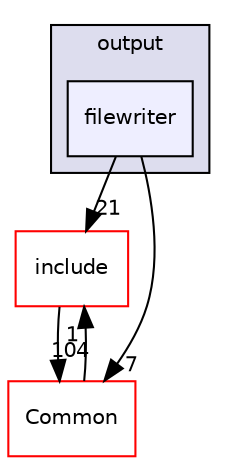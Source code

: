 digraph "SU2_CFD/src/output/filewriter" {
  compound=true
  node [ fontsize="10", fontname="Helvetica"];
  edge [ labelfontsize="10", labelfontname="Helvetica"];
  subgraph clusterdir_9ae4148c9585a0d909fee6e87001ed2b {
    graph [ bgcolor="#ddddee", pencolor="black", label="output" fontname="Helvetica", fontsize="10", URL="dir_9ae4148c9585a0d909fee6e87001ed2b.html"]
  dir_e89f296c22b41d992f5c89c0ff3a7f88 [shape=box, label="filewriter", style="filled", fillcolor="#eeeeff", pencolor="black", URL="dir_e89f296c22b41d992f5c89c0ff3a7f88.html"];
  }
  dir_3b735dd5547717c34264cbbbba892a8a [shape=box label="include" fillcolor="white" style="filled" color="red" URL="dir_3b735dd5547717c34264cbbbba892a8a.html"];
  dir_4ab6b4cc6a7edbff49100e9123df213f [shape=box label="Common" fillcolor="white" style="filled" color="red" URL="dir_4ab6b4cc6a7edbff49100e9123df213f.html"];
  dir_3b735dd5547717c34264cbbbba892a8a->dir_4ab6b4cc6a7edbff49100e9123df213f [headlabel="104", labeldistance=1.5 headhref="dir_000034_000000.html"];
  dir_e89f296c22b41d992f5c89c0ff3a7f88->dir_3b735dd5547717c34264cbbbba892a8a [headlabel="21", labeldistance=1.5 headhref="dir_000085_000034.html"];
  dir_e89f296c22b41d992f5c89c0ff3a7f88->dir_4ab6b4cc6a7edbff49100e9123df213f [headlabel="7", labeldistance=1.5 headhref="dir_000085_000000.html"];
  dir_4ab6b4cc6a7edbff49100e9123df213f->dir_3b735dd5547717c34264cbbbba892a8a [headlabel="1", labeldistance=1.5 headhref="dir_000000_000034.html"];
}
